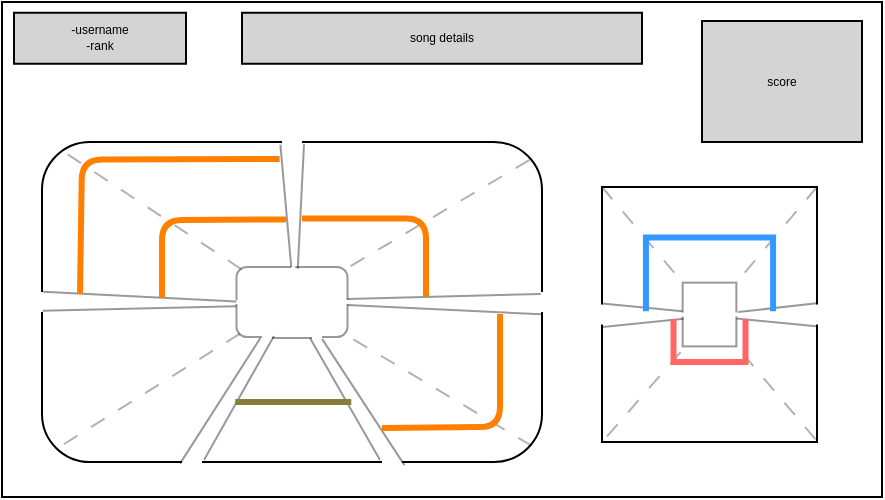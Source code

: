 <mxfile version="25.0.3">
  <diagram name="Page-1" id="tcrICgXnzO8f75LGhrGe">
    <mxGraphModel dx="576" dy="307" grid="1" gridSize="10" guides="1" tooltips="1" connect="1" arrows="1" fold="1" page="1" pageScale="1" pageWidth="850" pageHeight="1100" math="0" shadow="0">
      <root>
        <mxCell id="0" />
        <mxCell id="1" parent="0" />
        <mxCell id="1i3eyUC5sWkI24iRWrdO-1" value="" style="whiteSpace=wrap;html=1;imageWidth=16;fillOpacity=100;imageHeight=9;aspect=fixed;movable=0;resizable=0;rotatable=0;deletable=0;editable=0;locked=1;connectable=0;" vertex="1" parent="1">
          <mxGeometry x="240" y="320" width="440" height="247.5" as="geometry" />
        </mxCell>
        <mxCell id="1i3eyUC5sWkI24iRWrdO-15" value="" style="rounded=1;whiteSpace=wrap;html=1;" vertex="1" parent="1">
          <mxGeometry x="260" y="390" width="250" height="160" as="geometry" />
        </mxCell>
        <mxCell id="1i3eyUC5sWkI24iRWrdO-16" value="" style="rounded=0;whiteSpace=wrap;html=1;strokeColor=none;" vertex="1" parent="1">
          <mxGeometry x="380" y="378.75" width="10" height="182.5" as="geometry" />
        </mxCell>
        <mxCell id="1i3eyUC5sWkI24iRWrdO-61" value="" style="rounded=0;whiteSpace=wrap;html=1;strokeColor=none;" vertex="1" parent="1">
          <mxGeometry x="330" y="439.99" width="110" height="121.26" as="geometry" />
        </mxCell>
        <mxCell id="1i3eyUC5sWkI24iRWrdO-17" value="" style="rounded=0;whiteSpace=wrap;html=1;strokeColor=none;rotation=-90;" vertex="1" parent="1">
          <mxGeometry x="383.06" y="340.94" width="10" height="258.13" as="geometry" />
        </mxCell>
        <mxCell id="1i3eyUC5sWkI24iRWrdO-18" value="" style="whiteSpace=wrap;html=1;" vertex="1" parent="1">
          <mxGeometry x="540" y="412.5" width="107.5" height="127.5" as="geometry" />
        </mxCell>
        <mxCell id="1i3eyUC5sWkI24iRWrdO-20" value="" style="rounded=0;whiteSpace=wrap;html=1;strokeColor=none;rotation=-90;" vertex="1" parent="1">
          <mxGeometry x="591.75" y="417" width="10" height="118.51" as="geometry" />
        </mxCell>
        <mxCell id="1i3eyUC5sWkI24iRWrdO-21" value="" style="rounded=1;whiteSpace=wrap;html=1;opacity=40;aspect=fixed;" vertex="1" parent="1">
          <mxGeometry x="357.24" y="452.5" width="55.52" height="35" as="geometry" />
        </mxCell>
        <mxCell id="1i3eyUC5sWkI24iRWrdO-22" value="" style="rounded=0;whiteSpace=wrap;html=1;strokeColor=none;" vertex="1" parent="1">
          <mxGeometry x="384.63" y="390" width="2" height="160" as="geometry" />
        </mxCell>
        <mxCell id="1i3eyUC5sWkI24iRWrdO-62" value="" style="rounded=0;whiteSpace=wrap;html=1;strokeColor=none;" vertex="1" parent="1">
          <mxGeometry x="370" y="460.32" width="30" height="59.68" as="geometry" />
        </mxCell>
        <mxCell id="1i3eyUC5sWkI24iRWrdO-23" value="" style="rounded=0;whiteSpace=wrap;html=1;strokeColor=none;rotation=90;" vertex="1" parent="1">
          <mxGeometry x="380" y="390" width="2" height="160" as="geometry" />
        </mxCell>
        <mxCell id="1i3eyUC5sWkI24iRWrdO-24" value="-username&lt;br&gt;-rank" style="rounded=0;whiteSpace=wrap;fillColor=#D4D4D4;html=1;fontSize=6;" vertex="1" parent="1">
          <mxGeometry x="246" y="325.38" width="86" height="25.5" as="geometry" />
        </mxCell>
        <mxCell id="1i3eyUC5sWkI24iRWrdO-25" value="song details" style="rounded=0;whiteSpace=wrap;fillColor=#D4D4D4;html=1;fontSize=6;" vertex="1" parent="1">
          <mxGeometry x="360" y="325.38" width="200" height="25.5" as="geometry" />
        </mxCell>
        <mxCell id="1i3eyUC5sWkI24iRWrdO-26" value="score" style="rounded=0;whiteSpace=wrap;fillColor=#D4D4D4;html=1;fontSize=6;" vertex="1" parent="1">
          <mxGeometry x="590" y="329.5" width="80" height="60.5" as="geometry" />
        </mxCell>
        <mxCell id="1i3eyUC5sWkI24iRWrdO-27" value="" style="endArrow=none;html=1;rounded=0;opacity=40;exitX=0.045;exitY=0.051;exitDx=0;exitDy=0;exitPerimeter=0;entryX=0.002;entryY=0.468;entryDx=0;entryDy=0;entryPerimeter=0;" edge="1" parent="1" target="1i3eyUC5sWkI24iRWrdO-15">
          <mxGeometry width="50" height="50" relative="1" as="geometry">
            <mxPoint x="357.238" y="469.745" as="sourcePoint" />
            <mxPoint x="267.75" y="412.5" as="targetPoint" />
          </mxGeometry>
        </mxCell>
        <mxCell id="1i3eyUC5sWkI24iRWrdO-28" value="" style="endArrow=none;html=1;rounded=0;opacity=40;entryX=0.002;entryY=0.468;entryDx=0;entryDy=0;entryPerimeter=0;exitX=-0.081;exitY=0.069;exitDx=0;exitDy=0;exitPerimeter=0;" edge="1" parent="1" source="1i3eyUC5sWkI24iRWrdO-16">
          <mxGeometry width="50" height="50" relative="1" as="geometry">
            <mxPoint x="385.11" y="402.5" as="sourcePoint" />
            <mxPoint x="384.63" y="452.5" as="targetPoint" />
          </mxGeometry>
        </mxCell>
        <mxCell id="1i3eyUC5sWkI24iRWrdO-29" value="" style="endArrow=none;html=1;rounded=0;opacity=40;entryX=0.552;entryY=0.025;entryDx=0;entryDy=0;entryPerimeter=0;exitX=0.524;exitY=0.007;exitDx=0;exitDy=0;exitPerimeter=0;" edge="1" parent="1" source="1i3eyUC5sWkI24iRWrdO-15" target="1i3eyUC5sWkI24iRWrdO-21">
          <mxGeometry width="50" height="50" relative="1" as="geometry">
            <mxPoint x="389" y="401" as="sourcePoint" />
            <mxPoint x="394.63" y="462.5" as="targetPoint" />
          </mxGeometry>
        </mxCell>
        <mxCell id="1i3eyUC5sWkI24iRWrdO-30" value="" style="endArrow=none;html=1;rounded=0;opacity=40;entryX=-0.222;entryY=0.302;entryDx=0;entryDy=0;entryPerimeter=0;exitX=0.904;exitY=0.97;exitDx=0;exitDy=0;exitPerimeter=0;" edge="1" parent="1" source="1i3eyUC5sWkI24iRWrdO-17" target="1i3eyUC5sWkI24iRWrdO-23">
          <mxGeometry width="50" height="50" relative="1" as="geometry">
            <mxPoint x="401" y="401" as="sourcePoint" />
            <mxPoint x="398" y="463" as="targetPoint" />
          </mxGeometry>
        </mxCell>
        <mxCell id="1i3eyUC5sWkI24iRWrdO-31" value="" style="endArrow=none;html=1;rounded=0;opacity=40;entryX=-0.222;entryY=0.302;entryDx=0;entryDy=0;entryPerimeter=0;exitX=-0.114;exitY=0.971;exitDx=0;exitDy=0;exitPerimeter=0;" edge="1" parent="1" source="1i3eyUC5sWkI24iRWrdO-17">
          <mxGeometry width="50" height="50" relative="1" as="geometry">
            <mxPoint x="508.76" y="468.51" as="sourcePoint" />
            <mxPoint x="412.76" y="471.51" as="targetPoint" />
          </mxGeometry>
        </mxCell>
        <mxCell id="1i3eyUC5sWkI24iRWrdO-32" value="" style="endArrow=none;html=1;rounded=0;opacity=40;exitX=-0.002;exitY=0.559;exitDx=0;exitDy=0;exitPerimeter=0;entryX=0.001;entryY=0.527;entryDx=0;entryDy=0;entryPerimeter=0;" edge="1" parent="1" source="1i3eyUC5sWkI24iRWrdO-21" target="1i3eyUC5sWkI24iRWrdO-15">
          <mxGeometry width="50" height="50" relative="1" as="geometry">
            <mxPoint x="357.24" y="478.49" as="sourcePoint" />
            <mxPoint x="260" y="474" as="targetPoint" />
          </mxGeometry>
        </mxCell>
        <mxCell id="1i3eyUC5sWkI24iRWrdO-33" value="" style="endArrow=none;html=1;rounded=0;opacity=40;entryX=1.004;entryY=0.473;entryDx=0;entryDy=0;entryPerimeter=0;exitX=1.011;exitY=0.92;exitDx=0;exitDy=0;exitPerimeter=0;" edge="1" parent="1" source="1i3eyUC5sWkI24iRWrdO-61" target="1i3eyUC5sWkI24iRWrdO-62">
          <mxGeometry width="50" height="50" relative="1" as="geometry">
            <mxPoint x="483.87" y="491.99" as="sourcePoint" />
            <mxPoint x="386.63" y="487.5" as="targetPoint" />
          </mxGeometry>
        </mxCell>
        <mxCell id="1i3eyUC5sWkI24iRWrdO-34" value="" style="endArrow=none;html=1;rounded=0;opacity=40;entryX=-0.027;entryY=0.464;entryDx=0;entryDy=0;entryPerimeter=0;exitX=-0.009;exitY=0.914;exitDx=0;exitDy=0;exitPerimeter=0;" edge="1" parent="1" source="1i3eyUC5sWkI24iRWrdO-61" target="1i3eyUC5sWkI24iRWrdO-62">
          <mxGeometry width="50" height="50" relative="1" as="geometry">
            <mxPoint x="387.82" y="549.5" as="sourcePoint" />
            <mxPoint x="383.45" y="487" as="targetPoint" />
          </mxGeometry>
        </mxCell>
        <mxCell id="1i3eyUC5sWkI24iRWrdO-35" value="" style="endArrow=none;html=1;rounded=0;opacity=30;exitX=0.032;exitY=0.951;exitDx=0;exitDy=0;exitPerimeter=0;entryX=0.029;entryY=0.959;entryDx=0;entryDy=0;entryPerimeter=0;jumpSize=8;dashed=1;dashPattern=8 8;" edge="1" parent="1" source="1i3eyUC5sWkI24iRWrdO-21" target="1i3eyUC5sWkI24iRWrdO-15">
          <mxGeometry width="50" height="50" relative="1" as="geometry">
            <mxPoint x="367" y="510" as="sourcePoint" />
            <mxPoint x="270" y="512" as="targetPoint" />
          </mxGeometry>
        </mxCell>
        <mxCell id="1i3eyUC5sWkI24iRWrdO-36" value="" style="endArrow=none;html=1;rounded=0;opacity=30;exitX=0.975;exitY=0.056;exitDx=0;exitDy=0;exitPerimeter=0;jumpSize=8;dashed=1;dashPattern=8 8;entryX=0.959;entryY=0.051;entryDx=0;entryDy=0;entryPerimeter=0;" edge="1" parent="1" source="1i3eyUC5sWkI24iRWrdO-15" target="1i3eyUC5sWkI24iRWrdO-21">
          <mxGeometry width="50" height="50" relative="1" as="geometry">
            <mxPoint x="502" y="395.5" as="sourcePoint" />
            <mxPoint x="410" y="450" as="targetPoint" />
          </mxGeometry>
        </mxCell>
        <mxCell id="1i3eyUC5sWkI24iRWrdO-37" value="" style="endArrow=none;html=1;rounded=0;opacity=30;exitX=0.042;exitY=0.03;exitDx=0;exitDy=0;exitPerimeter=0;jumpSize=8;dashed=1;dashPattern=8 8;entryX=0.041;entryY=0.028;entryDx=0;entryDy=0;entryPerimeter=0;" edge="1" parent="1" source="1i3eyUC5sWkI24iRWrdO-21" target="1i3eyUC5sWkI24iRWrdO-15">
          <mxGeometry width="50" height="50" relative="1" as="geometry">
            <mxPoint x="380" y="365.93" as="sourcePoint" />
            <mxPoint x="286" y="420.93" as="targetPoint" />
          </mxGeometry>
        </mxCell>
        <mxCell id="1i3eyUC5sWkI24iRWrdO-38" value="" style="endArrow=none;html=1;rounded=0;opacity=30;exitX=0.98;exitY=0.95;exitDx=0;exitDy=0;exitPerimeter=0;jumpSize=8;dashed=1;dashPattern=8 8;entryX=0.966;entryY=0.951;entryDx=0;entryDy=0;entryPerimeter=0;" edge="1" parent="1" source="1i3eyUC5sWkI24iRWrdO-15" target="1i3eyUC5sWkI24iRWrdO-21">
          <mxGeometry width="50" height="50" relative="1" as="geometry">
            <mxPoint x="500" y="547.5" as="sourcePoint" />
            <mxPoint x="410" y="490" as="targetPoint" />
          </mxGeometry>
        </mxCell>
        <mxCell id="1i3eyUC5sWkI24iRWrdO-40" value="" style="whiteSpace=wrap;html=1;aspect=fixed;opacity=40;" vertex="1" parent="1">
          <mxGeometry x="580.32" y="460.32" width="26.87" height="31.87" as="geometry" />
        </mxCell>
        <mxCell id="1i3eyUC5sWkI24iRWrdO-41" value="" style="rounded=0;whiteSpace=wrap;html=1;strokeColor=none;rotation=-90;" vertex="1" parent="1">
          <mxGeometry x="592.75" y="417" width="2" height="118.51" as="geometry" />
        </mxCell>
        <mxCell id="1i3eyUC5sWkI24iRWrdO-42" value="" style="endArrow=none;html=1;rounded=0;opacity=30;exitX=1;exitY=0;exitDx=0;exitDy=0;jumpSize=8;dashed=1;dashPattern=8 8;entryX=1;entryY=0;entryDx=0;entryDy=0;" edge="1" parent="1" source="1i3eyUC5sWkI24iRWrdO-18" target="1i3eyUC5sWkI24iRWrdO-40">
          <mxGeometry width="50" height="50" relative="1" as="geometry">
            <mxPoint x="695.75" y="405.32" as="sourcePoint" />
            <mxPoint x="601.75" y="460.32" as="targetPoint" />
          </mxGeometry>
        </mxCell>
        <mxCell id="1i3eyUC5sWkI24iRWrdO-43" value="" style="endArrow=none;html=1;rounded=0;opacity=30;exitX=0;exitY=0;exitDx=0;exitDy=0;jumpSize=8;dashed=1;dashPattern=8 8;entryX=0;entryY=0;entryDx=0;entryDy=0;" edge="1" parent="1" source="1i3eyUC5sWkI24iRWrdO-18" target="1i3eyUC5sWkI24iRWrdO-40">
          <mxGeometry width="50" height="50" relative="1" as="geometry">
            <mxPoint x="617.25" y="417" as="sourcePoint" />
            <mxPoint x="576.25" y="464" as="targetPoint" />
          </mxGeometry>
        </mxCell>
        <mxCell id="1i3eyUC5sWkI24iRWrdO-44" value="" style="endArrow=none;html=1;rounded=0;opacity=30;exitX=0;exitY=0;exitDx=0;exitDy=0;jumpSize=8;dashed=1;dashPattern=8 8;entryX=0;entryY=0;entryDx=0;entryDy=0;" edge="1" parent="1">
          <mxGeometry width="50" height="50" relative="1" as="geometry">
            <mxPoint x="610.5" y="496" as="sourcePoint" />
            <mxPoint x="650.5" y="543" as="targetPoint" />
          </mxGeometry>
        </mxCell>
        <mxCell id="1i3eyUC5sWkI24iRWrdO-45" value="" style="endArrow=none;html=1;rounded=0;opacity=30;exitX=1;exitY=0;exitDx=0;exitDy=0;jumpSize=8;dashed=1;dashPattern=8 8;entryX=1;entryY=0;entryDx=0;entryDy=0;" edge="1" parent="1">
          <mxGeometry width="50" height="50" relative="1" as="geometry">
            <mxPoint x="579.32" y="495" as="sourcePoint" />
            <mxPoint x="538.32" y="542" as="targetPoint" />
          </mxGeometry>
        </mxCell>
        <mxCell id="1i3eyUC5sWkI24iRWrdO-46" value="" style="endArrow=none;html=1;rounded=0;opacity=40;exitX=1.294;exitY=0.386;exitDx=0;exitDy=0;exitPerimeter=0;entryX=0.001;entryY=0.457;entryDx=0;entryDy=0;entryPerimeter=0;" edge="1" parent="1" source="1i3eyUC5sWkI24iRWrdO-41" target="1i3eyUC5sWkI24iRWrdO-18">
          <mxGeometry width="50" height="50" relative="1" as="geometry">
            <mxPoint x="636.238" y="478.625" as="sourcePoint" />
            <mxPoint x="540" y="473.88" as="targetPoint" />
          </mxGeometry>
        </mxCell>
        <mxCell id="1i3eyUC5sWkI24iRWrdO-47" value="" style="endArrow=none;html=1;rounded=0;opacity=40;exitX=0.142;exitY=-0.081;exitDx=0;exitDy=0;entryX=-0.119;entryY=0.024;entryDx=0;entryDy=0;entryPerimeter=0;exitPerimeter=0;" edge="1" parent="1" source="1i3eyUC5sWkI24iRWrdO-50" target="1i3eyUC5sWkI24iRWrdO-20">
          <mxGeometry width="50" height="50" relative="1" as="geometry">
            <mxPoint x="590" y="485" as="sourcePoint" />
            <mxPoint x="550" y="481" as="targetPoint" />
          </mxGeometry>
        </mxCell>
        <mxCell id="1i3eyUC5sWkI24iRWrdO-48" value="" style="endArrow=none;html=1;rounded=0;opacity=40;exitX=1.066;exitY=0.927;exitDx=0;exitDy=0;exitPerimeter=0;entryX=1.109;entryY=0.621;entryDx=0;entryDy=0;entryPerimeter=0;" edge="1" parent="1" source="1i3eyUC5sWkI24iRWrdO-20" target="1i3eyUC5sWkI24iRWrdO-41">
          <mxGeometry width="50" height="50" relative="1" as="geometry">
            <mxPoint x="647.5" y="478.26" as="sourcePoint" />
            <mxPoint x="607.5" y="474.26" as="targetPoint" />
          </mxGeometry>
        </mxCell>
        <mxCell id="1i3eyUC5sWkI24iRWrdO-49" value="" style="endArrow=none;html=1;rounded=0;opacity=40;exitX=-0.082;exitY=0.924;exitDx=0;exitDy=0;exitPerimeter=0;entryX=1.109;entryY=0.621;entryDx=0;entryDy=0;entryPerimeter=0;" edge="1" parent="1" source="1i3eyUC5sWkI24iRWrdO-20">
          <mxGeometry width="50" height="50" relative="1" as="geometry">
            <mxPoint x="646.19" y="474.26" as="sourcePoint" />
            <mxPoint x="607.19" y="478.26" as="targetPoint" />
          </mxGeometry>
        </mxCell>
        <mxCell id="1i3eyUC5sWkI24iRWrdO-50" value="" style="shape=partialRectangle;whiteSpace=wrap;html=1;bottom=1;right=1;left=1;top=0;fillColor=none;routingCenterX=-0.5;aspect=fixed;strokeColor=#FF6666;strokeWidth=3;" vertex="1" parent="1">
          <mxGeometry x="575.75" y="480" width="36" height="20" as="geometry" />
        </mxCell>
        <mxCell id="1i3eyUC5sWkI24iRWrdO-51" value="" style="shape=partialRectangle;whiteSpace=wrap;html=1;bottom=1;right=1;left=1;top=0;fillColor=none;routingCenterX=-0.5;aspect=fixed;strokeColor=#3399FF;flipV=1;strokeWidth=3;" vertex="1" parent="1">
          <mxGeometry x="561.97" y="437.81" width="63.57" height="35.32" as="geometry" />
        </mxCell>
        <mxCell id="1i3eyUC5sWkI24iRWrdO-55" value="" style="curved=0;endArrow=none;html=1;rounded=1;strokeColor=#FF8000;endFill=0;exitX=-1.334;exitY=0.242;exitDx=0;exitDy=0;exitPerimeter=0;strokeWidth=3;" edge="1" parent="1" source="1i3eyUC5sWkI24iRWrdO-22">
          <mxGeometry width="50" height="50" relative="1" as="geometry">
            <mxPoint x="403.06" y="412.5" as="sourcePoint" />
            <mxPoint x="320" y="468" as="targetPoint" />
            <Array as="points">
              <mxPoint x="320" y="429" />
            </Array>
          </mxGeometry>
        </mxCell>
        <mxCell id="1i3eyUC5sWkI24iRWrdO-56" value="" style="curved=0;endArrow=none;html=1;rounded=1;strokeColor=#FF8000;endFill=0;exitX=-1.334;exitY=0.242;exitDx=0;exitDy=0;exitPerimeter=0;strokeWidth=3;" edge="1" parent="1">
          <mxGeometry width="50" height="50" relative="1" as="geometry">
            <mxPoint x="390.0" y="428.25" as="sourcePoint" />
            <mxPoint x="452.0" y="467.25" as="targetPoint" />
            <Array as="points">
              <mxPoint x="452.0" y="428.25" />
            </Array>
          </mxGeometry>
        </mxCell>
        <mxCell id="1i3eyUC5sWkI24iRWrdO-57" value="" style="curved=0;endArrow=none;html=1;rounded=1;strokeColor=#FF8000;endFill=0;exitX=-0.119;exitY=0.108;exitDx=0;exitDy=0;exitPerimeter=0;strokeWidth=3;" edge="1" parent="1" source="1i3eyUC5sWkI24iRWrdO-16">
          <mxGeometry width="50" height="50" relative="1" as="geometry">
            <mxPoint x="342" y="398.81" as="sourcePoint" />
            <mxPoint x="279" y="466" as="targetPoint" />
            <Array as="points">
              <mxPoint x="280" y="398.81" />
            </Array>
          </mxGeometry>
        </mxCell>
        <mxCell id="1i3eyUC5sWkI24iRWrdO-58" value="" style="curved=0;endArrow=none;html=1;rounded=1;strokeColor=#FF8000;endFill=0;strokeWidth=3;" edge="1" parent="1">
          <mxGeometry width="50" height="50" relative="1" as="geometry">
            <mxPoint x="430" y="533" as="sourcePoint" />
            <mxPoint x="489" y="476" as="targetPoint" />
            <Array as="points">
              <mxPoint x="489" y="532.44" />
            </Array>
          </mxGeometry>
        </mxCell>
        <mxCell id="1i3eyUC5sWkI24iRWrdO-65" value="" style="endArrow=none;html=1;rounded=0;entryX=0.909;entryY=0.907;entryDx=0;entryDy=0;entryPerimeter=0;" edge="1" parent="1" target="1i3eyUC5sWkI24iRWrdO-61">
          <mxGeometry width="50" height="50" relative="1" as="geometry">
            <mxPoint x="340" y="550" as="sourcePoint" />
            <mxPoint x="390" y="500" as="targetPoint" />
          </mxGeometry>
        </mxCell>
        <mxCell id="1i3eyUC5sWkI24iRWrdO-68" value="" style="endArrow=none;html=1;rounded=0;opacity=40;" edge="1" parent="1">
          <mxGeometry width="50" height="50" relative="1" as="geometry">
            <mxPoint x="375" y="488" as="sourcePoint" />
            <mxPoint x="395" y="488" as="targetPoint" />
          </mxGeometry>
        </mxCell>
        <mxCell id="1i3eyUC5sWkI24iRWrdO-69" value="" style="endArrow=none;html=1;rounded=0;opacity=40;" edge="1" parent="1">
          <mxGeometry width="50" height="50" relative="1" as="geometry">
            <mxPoint x="341" y="549" as="sourcePoint" />
            <mxPoint x="376" y="487" as="targetPoint" />
          </mxGeometry>
        </mxCell>
        <mxCell id="1i3eyUC5sWkI24iRWrdO-72" value="" style="endArrow=none;html=1;rounded=0;opacity=40;" edge="1" parent="1">
          <mxGeometry width="50" height="50" relative="1" as="geometry">
            <mxPoint x="429" y="549" as="sourcePoint" />
            <mxPoint x="394" y="488" as="targetPoint" />
          </mxGeometry>
        </mxCell>
        <mxCell id="1i3eyUC5sWkI24iRWrdO-75" value="" style="endArrow=none;html=1;rounded=0;strokeColor=#857D3A;strokeWidth=3;" edge="1" parent="1">
          <mxGeometry width="50" height="50" relative="1" as="geometry">
            <mxPoint x="356.63" y="520" as="sourcePoint" />
            <mxPoint x="414.63" y="520" as="targetPoint" />
          </mxGeometry>
        </mxCell>
      </root>
    </mxGraphModel>
  </diagram>
</mxfile>
